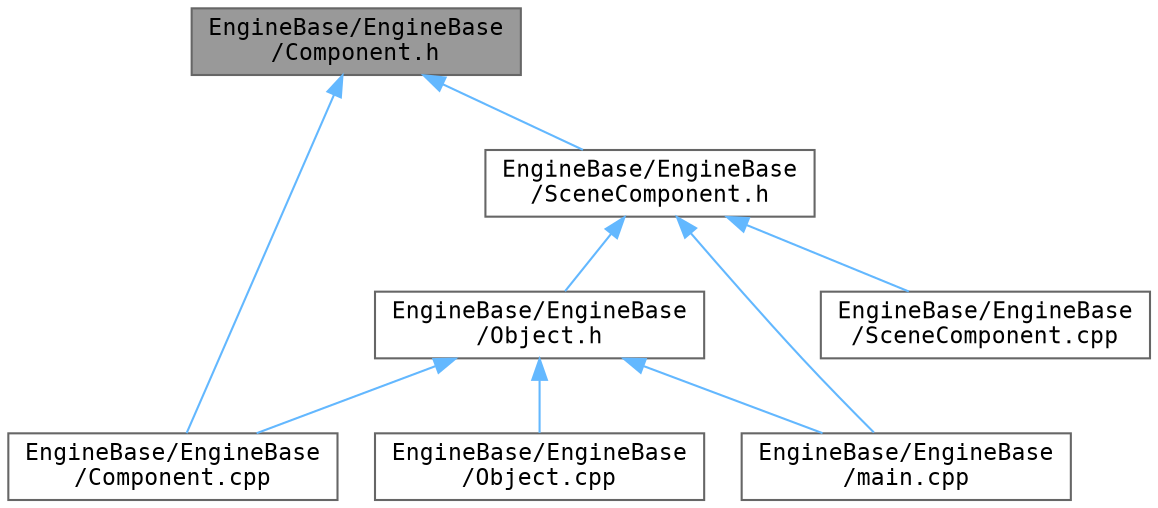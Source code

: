 digraph "EngineBase/EngineBase/Component.h"
{
 // LATEX_PDF_SIZE
  bgcolor="transparent";
  edge [fontname=Consolas,fontsize=11,labelfontname=Helvetica,labelfontsize=10];
  node [fontname=Consolas,fontsize=11,shape=box,height=0.2,width=0.4];
  Node1 [id="Node000001",label="EngineBase/EngineBase\l/Component.h",height=0.2,width=0.4,color="gray40", fillcolor="grey60", style="filled", fontcolor="black",tooltip="コンポーネントの基底クラスとなる"];
  Node1 -> Node2 [id="edge1_Node000001_Node000002",dir="back",color="steelblue1",style="solid",tooltip=" "];
  Node2 [id="Node000002",label="EngineBase/EngineBase\l/Component.cpp",height=0.2,width=0.4,color="grey40", fillcolor="white", style="filled",URL="$_component_8cpp.html",tooltip=" "];
  Node1 -> Node3 [id="edge2_Node000001_Node000003",dir="back",color="steelblue1",style="solid",tooltip=" "];
  Node3 [id="Node000003",label="EngineBase/EngineBase\l/SceneComponent.h",height=0.2,width=0.4,color="grey40", fillcolor="white", style="filled",URL="$_scene_component_8h.html",tooltip="シーンコンポーネントの基底クラスとなる"];
  Node3 -> Node4 [id="edge3_Node000003_Node000004",dir="back",color="steelblue1",style="solid",tooltip=" "];
  Node4 [id="Node000004",label="EngineBase/EngineBase\l/Object.h",height=0.2,width=0.4,color="grey40", fillcolor="white", style="filled",URL="$_object_8h.html",tooltip="オブジェクトの基底クラスとなる"];
  Node4 -> Node2 [id="edge4_Node000004_Node000002",dir="back",color="steelblue1",style="solid",tooltip=" "];
  Node4 -> Node5 [id="edge5_Node000004_Node000005",dir="back",color="steelblue1",style="solid",tooltip=" "];
  Node5 [id="Node000005",label="EngineBase/EngineBase\l/Object.cpp",height=0.2,width=0.4,color="grey40", fillcolor="white", style="filled",URL="$_object_8cpp.html",tooltip=" "];
  Node4 -> Node6 [id="edge6_Node000004_Node000006",dir="back",color="steelblue1",style="solid",tooltip=" "];
  Node6 [id="Node000006",label="EngineBase/EngineBase\l/main.cpp",height=0.2,width=0.4,color="grey40", fillcolor="white", style="filled",URL="$main_8cpp.html",tooltip=" "];
  Node3 -> Node7 [id="edge7_Node000003_Node000007",dir="back",color="steelblue1",style="solid",tooltip=" "];
  Node7 [id="Node000007",label="EngineBase/EngineBase\l/SceneComponent.cpp",height=0.2,width=0.4,color="grey40", fillcolor="white", style="filled",URL="$_scene_component_8cpp.html",tooltip=" "];
  Node3 -> Node6 [id="edge8_Node000003_Node000006",dir="back",color="steelblue1",style="solid",tooltip=" "];
}
